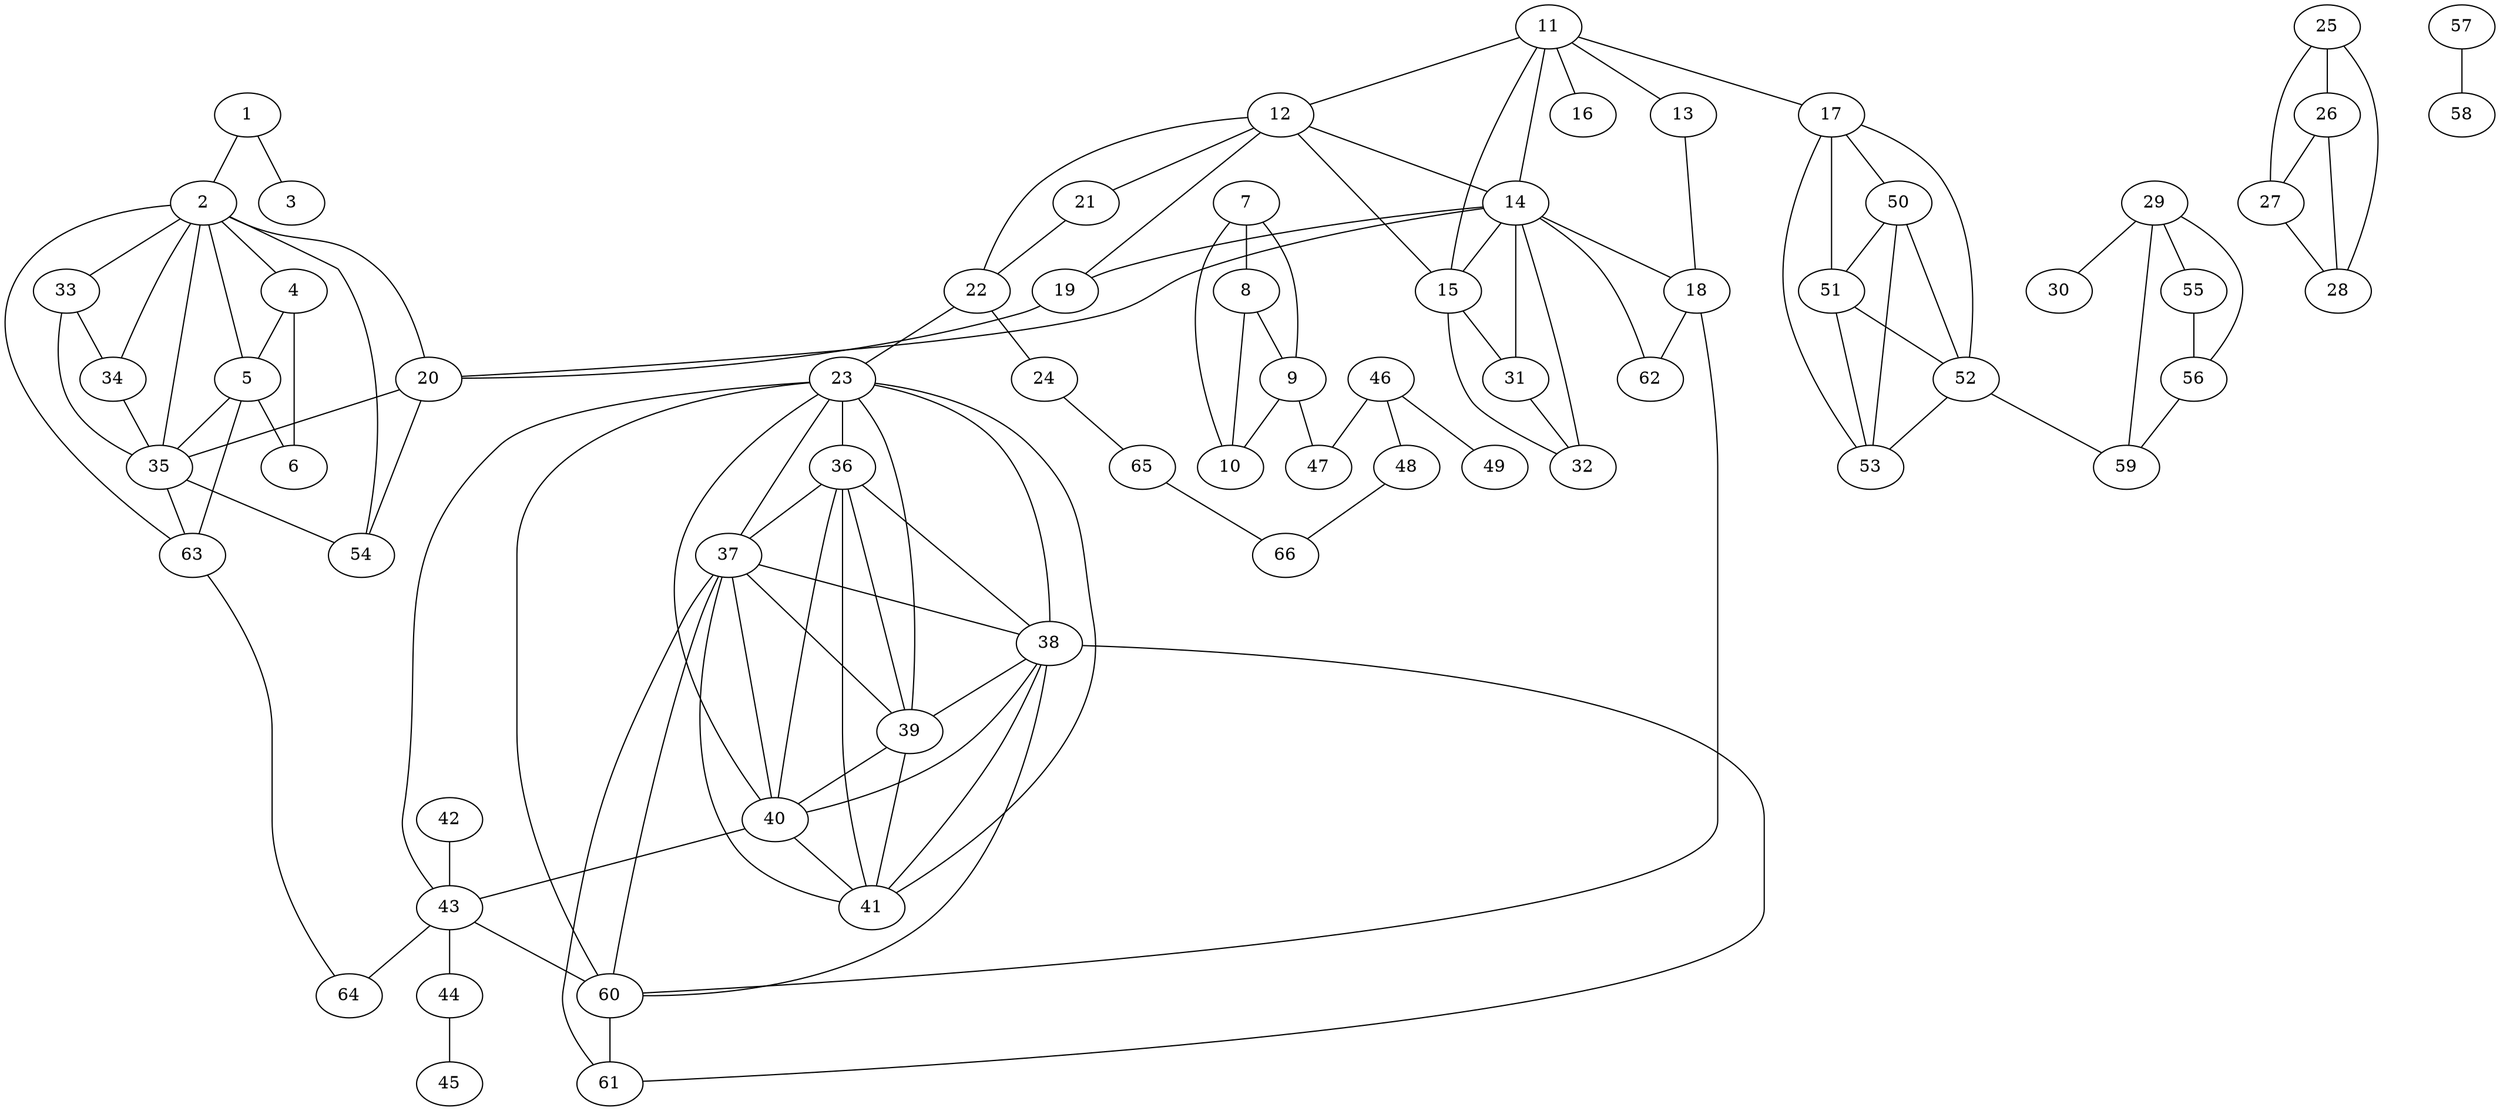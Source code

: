 graph {
1--2;
1--3;
2--4;
4--5;
4--6;
7--8;
7--9;
7--10;
11--12;
11--13;
11--14;
11--15;
11--16;
11--17;
13--18;
14--19;
19--20;
12--19;
21--22;
22--23;
22--24;
12--22;
25--26;
25--27;
25--28;
29--30;
14--31;
15--31;
31--32;
33--34;
2--33;
33--35;
36--37;
36--38;
36--39;
36--40;
23--36;
36--41;
42--43;
37--41;
38--41;
39--41;
40--41;
23--41;
43--44;
44--45;
46--47;
46--48;
46--49;
26--27;
26--28;
12--21;
12--15;
12--14;
50--51;
50--52;
50--53;
17--50;
14--32;
15--32;
2--34;
34--35;
2--54;
20--54;
35--54;
29--55;
55--56;
57--58;
29--59;
52--59;
56--59;
37--60;
38--60;
23--60;
43--60;
18--60;
60--61;
18--62;
14--62;
51--52;
17--51;
51--53;
2--35;
2--5;
2--63;
2--20;
63--64;
35--63;
5--63;
14--20;
20--35;
43--64;
40--43;
23--43;
8--9;
8--10;
5--6;
14--15;
27--28;
9--47;
9--10;
23--37;
23--38;
23--39;
23--40;
24--65;
65--66;
5--35;
14--18;
52--53;
17--52;
48--66;
17--53;
37--38;
38--39;
38--40;
38--61;
37--39;
37--40;
37--61;
39--40;
29--56;
}
